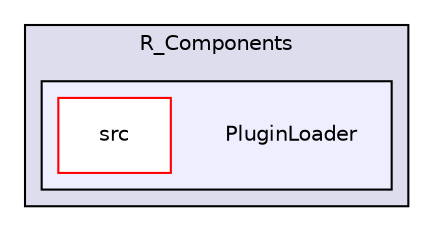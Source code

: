 digraph "D:/Work/Programmieren/Java/D-MARLA/Implementation/R_Components/PluginLoader" {
  compound=true
  node [ fontsize="10", fontname="Helvetica"];
  edge [ labelfontsize="10", labelfontname="Helvetica"];
  subgraph clusterdir_3620bb53abd0f5cae4c369c1e1987135 {
    graph [ bgcolor="#ddddee", pencolor="black", label="R_Components" fontname="Helvetica", fontsize="10", URL="dir_3620bb53abd0f5cae4c369c1e1987135.html"]
  subgraph clusterdir_26e978d3508a30e2c74706671f394228 {
    graph [ bgcolor="#eeeeff", pencolor="black", label="" URL="dir_26e978d3508a30e2c74706671f394228.html"];
    dir_26e978d3508a30e2c74706671f394228 [shape=plaintext label="PluginLoader"];
    dir_5987d81e47660d80dbbc2f102f15f0d4 [shape=box label="src" color="red" fillcolor="white" style="filled" URL="dir_5987d81e47660d80dbbc2f102f15f0d4.html"];
  }
  }
}
